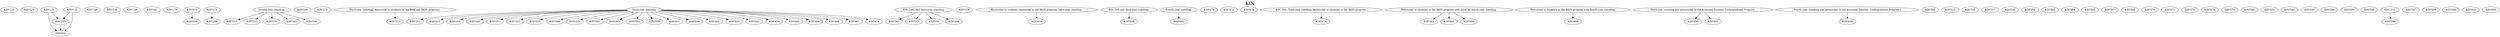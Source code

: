 digraph KIN {
labelloc = "t";
label = "KIN"
fontsize = 27;
"KIN*110"
"KIN*120"
"KIN*131"
"KIN*132"
"KIN*140"
"KIN*148"
"KIN*150"
"KIN*160"
"KIN*170"
"KIN*373" -> "KIN*205" [style=solid]
"KIN*371" -> "KIN*206" [style=solid]
"Second-year standing." -> "KIN*211" [style=solid]
"Second-year standing." -> "KIN*216" [style=solid]
"KIN*131" -> "KIN*232"
"KIN*132" -> "KIN*232"
"Second-year standing." -> "KIN*235" [style=solid]
"KIN*248"
"Second-year standing." -> "KIN*262" [style=solid]
"KIN*270"
"Second-year standing." -> "KIN*300" [style=solid]
"Third-year standing. Restricted to students in the BHK and BKIN programs." -> "KIN*310" [style=solid]
"Third-year standing." -> "KIN*311" [style=solid]
"Third-year standing." -> "KIN*313" [style=solid]
"Third-year standing." -> "KIN*316" [style=solid]
"Third-year standing." -> "KIN*320" [style=solid]
"Third-year standing." -> "KIN*321" [style=solid]
"Third-year standing." -> "KIN*322" [style=solid]
"Third-year standing." -> "KIN*335" [style=solid]
"KIN  140. And third-year standing." -> "KIN*341" [style=solid]
"KIN  140. And third-year standing." -> "KIN*342" [style=solid]
"Third-year standing." -> "KIN*344" [style=solid]
"Third-year standing." -> "KIN*345" [style=solid]
"KIN  140. And third-year standing." -> "KIN*355" [style=solid]
"Third-year standing." -> "KIN*360" [style=solid]
"Third-year standing." -> "KIN*363" [style=solid]
"Third-year standing." -> "KIN*364" [style=solid]
"Third-year standing." -> "KIN*368" [style=solid]
"KIN*370"
"Third-year standing." -> "KIN*411" [style=solid]
"Restricted to students registered in the BKIN program, third-year standing." -> "KIN*419" [style=solid]
"Third-year standing." -> "KIN*420" [style=solid]
"Third-year standing." -> "KIN*424" [style=solid]
"KIN*131" -> "KIN*432"
"KIN*132" -> "KIN*432"
"KIN*232" -> "KIN*432"
"Third-year standing." -> "KIN*435" [style=solid]
"KIN  335 and third-year standing." -> "KIN*438" [style=solid]
"Third-year standing." -> "KIN*442" [style=solid]
"KIN  140. And third-year standing." -> "KIN*444" [style=solid]
"Third-year standing." -> "KIN*459" [style=solid]
"Third-year standing." -> "KIN*460" [style=solid]
"Third-year standing." -> "KIN*464" [style=solid]
"Fourth-year standing." -> "KIN*465" [style=solid]
"Third-year standing." -> "KIN*466" [style=solid]
"Third-year standing." -> "KIN*467" [style=solid]
"KIN*470"
"KIN*472"
"KIN*474"
"Third-year standing." -> "KIN*476" [style=solid]
"KIN  342. Third-year standing. Restricted to students in the BKIN program." -> "KIN*478" [style=solid]
"Restricted to students in the BKIN program with third- or fourth-year standing." -> "KIN*484" [style=solid]
"Restricted to students in the BKIN program with third- or fourth-year standing." -> "KIN*485" [style=solid]
"Restricted to students in the BKIN program with third- or fourth-year standing." -> "KIN*486" [style=solid]
"Restricted to students in the BKIN program with fourth-year standing." -> "KIN*488" [style=solid]
"Third-year standing and permission of the Associate Director, Undergraduate Program." -> "KIN*490" [style=solid]
"Third-year standing and permission of the Associate Director, Undergraduate Program." -> "KIN*492" [style=solid]
"Fourth-year standing and permission of the Associate Director, Undergraduate Program.)" -> "KIN*499" [style=solid]
"KIN*500"
"KIN*515"
"KIN*516"
"KIN*517"
"KIN*530"
"KIN*562"
"KIN*563"
"KIN*564"
"KIN*565"
"KIN*567"
"KIN*568"
"KIN*570"
"KIN*571"
"KIN*572"
"KIN*573"
"KIN*574"
"KIN*580"
"KIN*581"
"KIN*583"
"KIN*585"
"KIN*586"
"KIN*591"
"KIN*595"
"KIN  572." -> "KIN*596" [style=solid]
"KIN*597"
"KIN*598"
"KIN*599"
"KIN*601"
"KIN*699"
}
